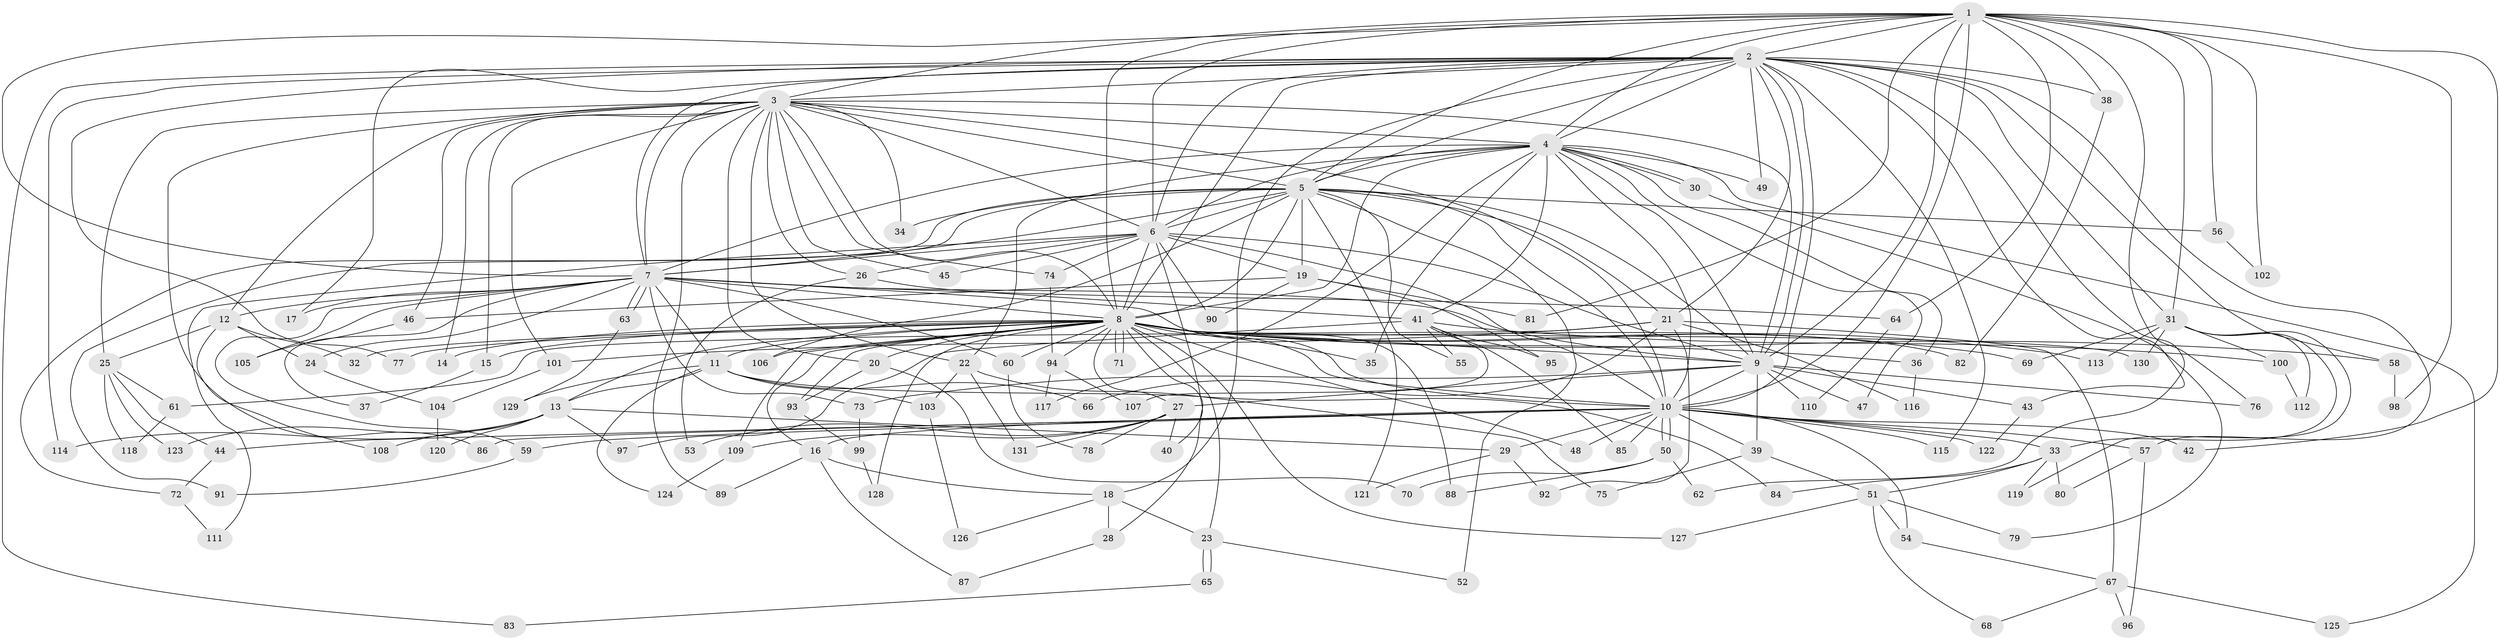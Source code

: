 // coarse degree distribution, {28: 0.020202020202020204, 20: 0.010101010101010102, 17: 0.030303030303030304, 14: 0.010101010101010102, 35: 0.010101010101010102, 8: 0.04040404040404041, 6: 0.050505050505050504, 3: 0.20202020202020202, 5: 0.06060606060606061, 4: 0.06060606060606061, 7: 0.010101010101010102, 9: 0.010101010101010102, 2: 0.48484848484848486}
// Generated by graph-tools (version 1.1) at 2025/51/02/27/25 19:51:42]
// undirected, 131 vertices, 287 edges
graph export_dot {
graph [start="1"]
  node [color=gray90,style=filled];
  1;
  2;
  3;
  4;
  5;
  6;
  7;
  8;
  9;
  10;
  11;
  12;
  13;
  14;
  15;
  16;
  17;
  18;
  19;
  20;
  21;
  22;
  23;
  24;
  25;
  26;
  27;
  28;
  29;
  30;
  31;
  32;
  33;
  34;
  35;
  36;
  37;
  38;
  39;
  40;
  41;
  42;
  43;
  44;
  45;
  46;
  47;
  48;
  49;
  50;
  51;
  52;
  53;
  54;
  55;
  56;
  57;
  58;
  59;
  60;
  61;
  62;
  63;
  64;
  65;
  66;
  67;
  68;
  69;
  70;
  71;
  72;
  73;
  74;
  75;
  76;
  77;
  78;
  79;
  80;
  81;
  82;
  83;
  84;
  85;
  86;
  87;
  88;
  89;
  90;
  91;
  92;
  93;
  94;
  95;
  96;
  97;
  98;
  99;
  100;
  101;
  102;
  103;
  104;
  105;
  106;
  107;
  108;
  109;
  110;
  111;
  112;
  113;
  114;
  115;
  116;
  117;
  118;
  119;
  120;
  121;
  122;
  123;
  124;
  125;
  126;
  127;
  128;
  129;
  130;
  131;
  1 -- 2;
  1 -- 3;
  1 -- 4;
  1 -- 5;
  1 -- 6;
  1 -- 7;
  1 -- 8;
  1 -- 9;
  1 -- 10;
  1 -- 31;
  1 -- 38;
  1 -- 42;
  1 -- 56;
  1 -- 64;
  1 -- 76;
  1 -- 81;
  1 -- 98;
  1 -- 102;
  2 -- 3;
  2 -- 4;
  2 -- 5;
  2 -- 6;
  2 -- 7;
  2 -- 8;
  2 -- 9;
  2 -- 10;
  2 -- 17;
  2 -- 18;
  2 -- 21;
  2 -- 31;
  2 -- 38;
  2 -- 43;
  2 -- 49;
  2 -- 57;
  2 -- 58;
  2 -- 62;
  2 -- 77;
  2 -- 83;
  2 -- 114;
  2 -- 115;
  3 -- 4;
  3 -- 5;
  3 -- 6;
  3 -- 7;
  3 -- 8;
  3 -- 9;
  3 -- 10;
  3 -- 12;
  3 -- 14;
  3 -- 15;
  3 -- 20;
  3 -- 22;
  3 -- 25;
  3 -- 26;
  3 -- 34;
  3 -- 45;
  3 -- 46;
  3 -- 74;
  3 -- 86;
  3 -- 89;
  3 -- 101;
  4 -- 5;
  4 -- 6;
  4 -- 7;
  4 -- 8;
  4 -- 9;
  4 -- 10;
  4 -- 22;
  4 -- 30;
  4 -- 30;
  4 -- 35;
  4 -- 36;
  4 -- 41;
  4 -- 47;
  4 -- 49;
  4 -- 117;
  4 -- 125;
  5 -- 6;
  5 -- 7;
  5 -- 8;
  5 -- 9;
  5 -- 10;
  5 -- 19;
  5 -- 21;
  5 -- 34;
  5 -- 52;
  5 -- 55;
  5 -- 56;
  5 -- 72;
  5 -- 91;
  5 -- 106;
  5 -- 121;
  6 -- 7;
  6 -- 8;
  6 -- 9;
  6 -- 10;
  6 -- 19;
  6 -- 26;
  6 -- 40;
  6 -- 45;
  6 -- 74;
  6 -- 90;
  6 -- 111;
  7 -- 8;
  7 -- 9;
  7 -- 10;
  7 -- 11;
  7 -- 12;
  7 -- 17;
  7 -- 24;
  7 -- 37;
  7 -- 59;
  7 -- 60;
  7 -- 63;
  7 -- 63;
  7 -- 64;
  7 -- 73;
  7 -- 105;
  8 -- 9;
  8 -- 10;
  8 -- 11;
  8 -- 13;
  8 -- 14;
  8 -- 15;
  8 -- 16;
  8 -- 20;
  8 -- 23;
  8 -- 27;
  8 -- 28;
  8 -- 32;
  8 -- 35;
  8 -- 36;
  8 -- 48;
  8 -- 58;
  8 -- 60;
  8 -- 69;
  8 -- 71;
  8 -- 71;
  8 -- 77;
  8 -- 82;
  8 -- 88;
  8 -- 93;
  8 -- 94;
  8 -- 106;
  8 -- 109;
  8 -- 113;
  8 -- 127;
  8 -- 128;
  8 -- 130;
  9 -- 10;
  9 -- 27;
  9 -- 39;
  9 -- 43;
  9 -- 47;
  9 -- 73;
  9 -- 76;
  9 -- 110;
  10 -- 16;
  10 -- 29;
  10 -- 33;
  10 -- 39;
  10 -- 42;
  10 -- 44;
  10 -- 48;
  10 -- 50;
  10 -- 50;
  10 -- 54;
  10 -- 57;
  10 -- 59;
  10 -- 85;
  10 -- 86;
  10 -- 115;
  10 -- 122;
  11 -- 13;
  11 -- 66;
  11 -- 84;
  11 -- 103;
  11 -- 124;
  11 -- 129;
  12 -- 24;
  12 -- 25;
  12 -- 32;
  12 -- 108;
  13 -- 29;
  13 -- 97;
  13 -- 108;
  13 -- 114;
  13 -- 120;
  13 -- 123;
  15 -- 37;
  16 -- 18;
  16 -- 87;
  16 -- 89;
  18 -- 23;
  18 -- 28;
  18 -- 126;
  19 -- 46;
  19 -- 81;
  19 -- 90;
  19 -- 95;
  20 -- 70;
  20 -- 93;
  21 -- 61;
  21 -- 66;
  21 -- 67;
  21 -- 92;
  21 -- 101;
  21 -- 116;
  22 -- 75;
  22 -- 103;
  22 -- 131;
  23 -- 52;
  23 -- 65;
  23 -- 65;
  24 -- 104;
  25 -- 44;
  25 -- 61;
  25 -- 118;
  25 -- 123;
  26 -- 41;
  26 -- 53;
  27 -- 40;
  27 -- 53;
  27 -- 78;
  27 -- 109;
  27 -- 131;
  28 -- 87;
  29 -- 92;
  29 -- 121;
  30 -- 79;
  31 -- 33;
  31 -- 69;
  31 -- 100;
  31 -- 112;
  31 -- 113;
  31 -- 119;
  31 -- 130;
  33 -- 51;
  33 -- 80;
  33 -- 84;
  33 -- 119;
  36 -- 116;
  38 -- 82;
  39 -- 51;
  39 -- 75;
  41 -- 55;
  41 -- 85;
  41 -- 95;
  41 -- 97;
  41 -- 100;
  41 -- 107;
  43 -- 122;
  44 -- 72;
  46 -- 105;
  50 -- 62;
  50 -- 70;
  50 -- 88;
  51 -- 54;
  51 -- 68;
  51 -- 79;
  51 -- 127;
  54 -- 67;
  56 -- 102;
  57 -- 80;
  57 -- 96;
  58 -- 98;
  59 -- 91;
  60 -- 78;
  61 -- 118;
  63 -- 129;
  64 -- 110;
  65 -- 83;
  67 -- 68;
  67 -- 96;
  67 -- 125;
  72 -- 111;
  73 -- 99;
  74 -- 94;
  93 -- 99;
  94 -- 107;
  94 -- 117;
  99 -- 128;
  100 -- 112;
  101 -- 104;
  103 -- 126;
  104 -- 120;
  109 -- 124;
}
